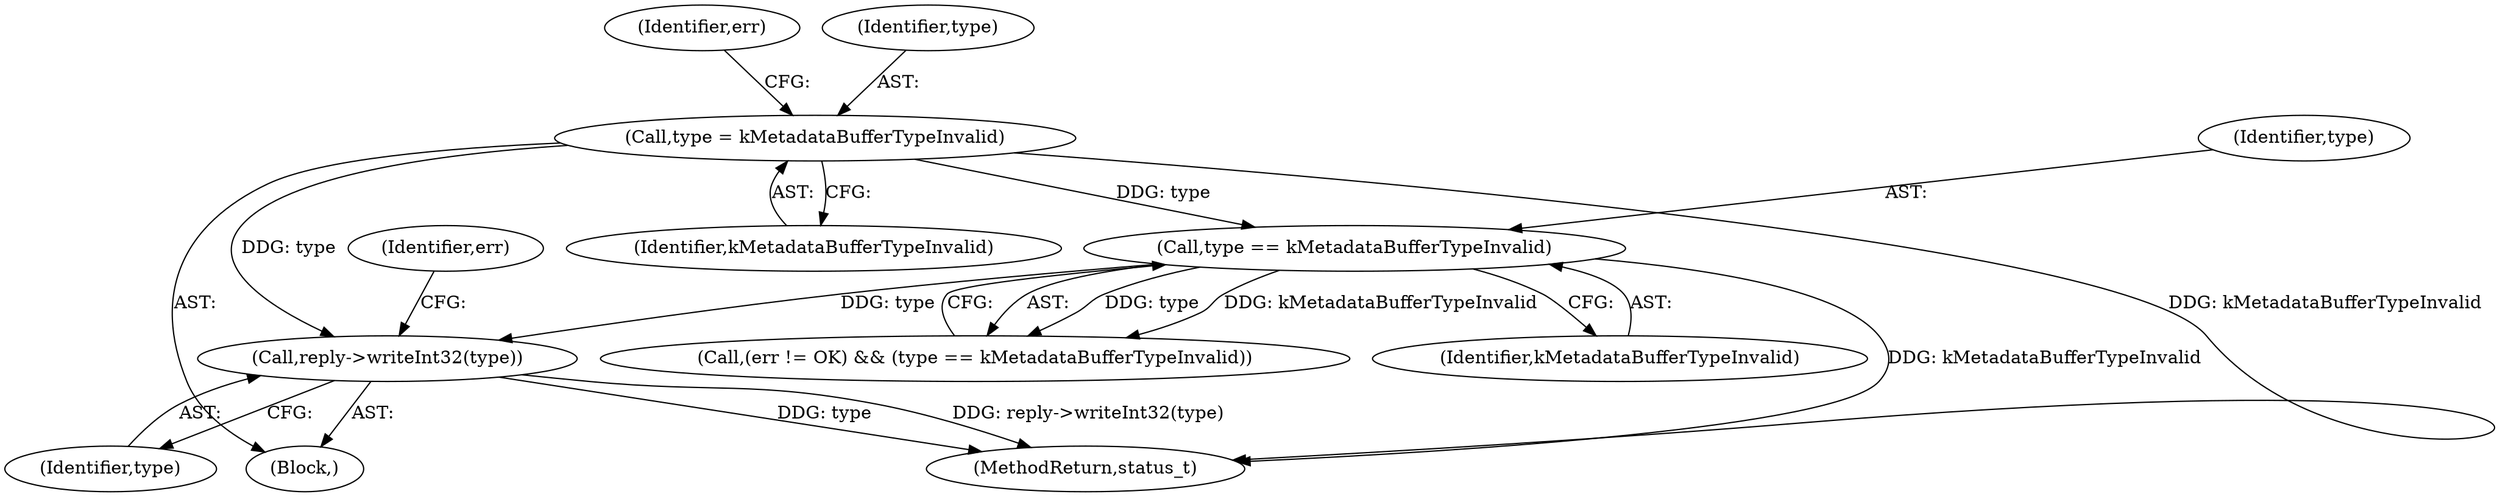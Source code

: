 digraph "0_Android_db829699d3293f254a7387894303451a91278986@API" {
"1000931" [label="(Call,reply->writeInt32(type))"];
"1000924" [label="(Call,type == kMetadataBufferTypeInvalid)"];
"1000907" [label="(Call,type = kMetadataBufferTypeInvalid)"];
"1001364" [label="(MethodReturn,status_t)"];
"1000926" [label="(Identifier,kMetadataBufferTypeInvalid)"];
"1000883" [label="(Block,)"];
"1000907" [label="(Call,type = kMetadataBufferTypeInvalid)"];
"1000925" [label="(Identifier,type)"];
"1000912" [label="(Identifier,err)"];
"1000920" [label="(Call,(err != OK) && (type == kMetadataBufferTypeInvalid))"];
"1000909" [label="(Identifier,kMetadataBufferTypeInvalid)"];
"1000908" [label="(Identifier,type)"];
"1000931" [label="(Call,reply->writeInt32(type))"];
"1000934" [label="(Identifier,err)"];
"1000924" [label="(Call,type == kMetadataBufferTypeInvalid)"];
"1000932" [label="(Identifier,type)"];
"1000931" -> "1000883"  [label="AST: "];
"1000931" -> "1000932"  [label="CFG: "];
"1000932" -> "1000931"  [label="AST: "];
"1000934" -> "1000931"  [label="CFG: "];
"1000931" -> "1001364"  [label="DDG: type"];
"1000931" -> "1001364"  [label="DDG: reply->writeInt32(type)"];
"1000924" -> "1000931"  [label="DDG: type"];
"1000907" -> "1000931"  [label="DDG: type"];
"1000924" -> "1000920"  [label="AST: "];
"1000924" -> "1000926"  [label="CFG: "];
"1000925" -> "1000924"  [label="AST: "];
"1000926" -> "1000924"  [label="AST: "];
"1000920" -> "1000924"  [label="CFG: "];
"1000924" -> "1001364"  [label="DDG: kMetadataBufferTypeInvalid"];
"1000924" -> "1000920"  [label="DDG: type"];
"1000924" -> "1000920"  [label="DDG: kMetadataBufferTypeInvalid"];
"1000907" -> "1000924"  [label="DDG: type"];
"1000907" -> "1000883"  [label="AST: "];
"1000907" -> "1000909"  [label="CFG: "];
"1000908" -> "1000907"  [label="AST: "];
"1000909" -> "1000907"  [label="AST: "];
"1000912" -> "1000907"  [label="CFG: "];
"1000907" -> "1001364"  [label="DDG: kMetadataBufferTypeInvalid"];
}
